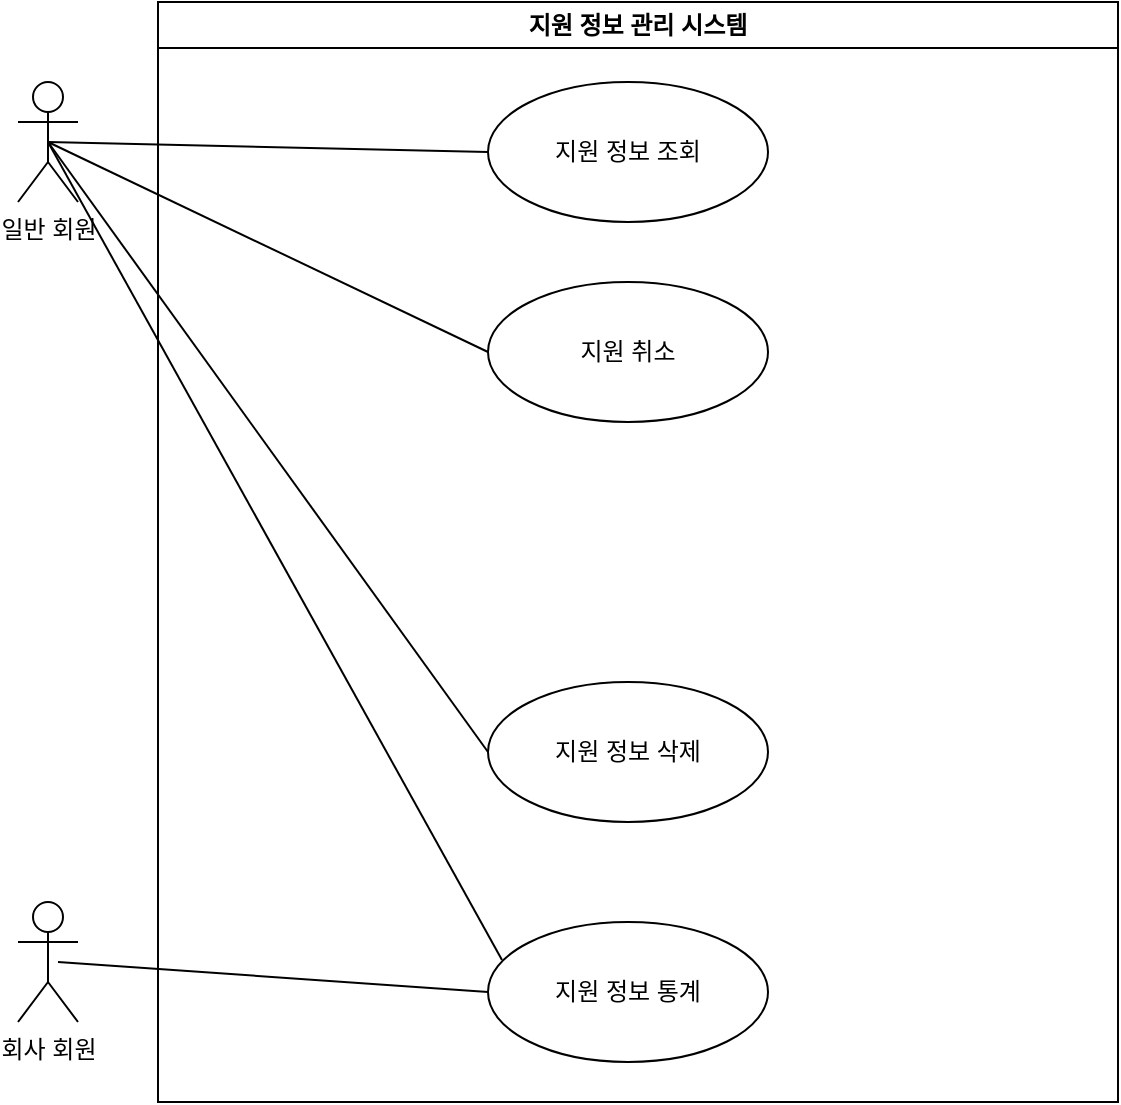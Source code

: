 <mxfile version="21.2.9" type="github">
  <diagram name="페이지-1" id="6HMfdOg1glxMT6PPG5qd">
    <mxGraphModel dx="1434" dy="756" grid="1" gridSize="10" guides="1" tooltips="1" connect="1" arrows="1" fold="1" page="1" pageScale="1" pageWidth="827" pageHeight="1169" math="0" shadow="0">
      <root>
        <object label="" 사용자="" id="0">
          <mxCell />
        </object>
        <mxCell id="1" parent="0" />
        <UserObject label="일반 회원" tooltip="" id="GlG0iQ4OJn0zayJ6-DKC-1">
          <mxCell style="shape=umlActor;verticalLabelPosition=bottom;verticalAlign=top;html=1;outlineConnect=0;fontFamily=Helvetica;direction=east;" parent="1" vertex="1">
            <mxGeometry x="80" y="230" width="30" height="60" as="geometry" />
          </mxCell>
        </UserObject>
        <mxCell id="GlG0iQ4OJn0zayJ6-DKC-5" value="지원 정보 조회&lt;br&gt;" style="ellipse;whiteSpace=wrap;html=1;" parent="1" vertex="1">
          <mxGeometry x="315" y="230" width="140" height="70" as="geometry" />
        </mxCell>
        <mxCell id="GlG0iQ4OJn0zayJ6-DKC-6" value="지원 취소&lt;br&gt;" style="ellipse;whiteSpace=wrap;html=1;" parent="1" vertex="1">
          <mxGeometry x="315" y="330" width="140" height="70" as="geometry" />
        </mxCell>
        <mxCell id="GlG0iQ4OJn0zayJ6-DKC-21" value="" style="endArrow=none;html=1;rounded=0;exitX=0;exitY=0.5;exitDx=0;exitDy=0;entryX=0.5;entryY=0.5;entryDx=0;entryDy=0;entryPerimeter=0;" parent="1" source="GlG0iQ4OJn0zayJ6-DKC-6" target="GlG0iQ4OJn0zayJ6-DKC-1" edge="1">
          <mxGeometry width="50" height="50" relative="1" as="geometry">
            <mxPoint x="310" y="410" as="sourcePoint" />
            <mxPoint x="440" y="480" as="targetPoint" />
            <Array as="points" />
          </mxGeometry>
        </mxCell>
        <mxCell id="GlG0iQ4OJn0zayJ6-DKC-22" value="" style="endArrow=none;html=1;rounded=0;entryX=0;entryY=0.5;entryDx=0;entryDy=0;exitX=0.5;exitY=0.5;exitDx=0;exitDy=0;exitPerimeter=0;" parent="1" source="GlG0iQ4OJn0zayJ6-DKC-1" target="GlG0iQ4OJn0zayJ6-DKC-5" edge="1">
          <mxGeometry width="50" height="50" relative="1" as="geometry">
            <mxPoint x="100" y="260" as="sourcePoint" />
            <mxPoint x="310" y="260" as="targetPoint" />
          </mxGeometry>
        </mxCell>
        <mxCell id="GlG0iQ4OJn0zayJ6-DKC-26" value="지원 정보 삭제&lt;br&gt;" style="ellipse;whiteSpace=wrap;html=1;" parent="1" vertex="1">
          <mxGeometry x="315" y="530" width="140" height="70" as="geometry" />
        </mxCell>
        <mxCell id="GlG0iQ4OJn0zayJ6-DKC-27" value="지원 정보 통계&lt;br&gt;" style="ellipse;whiteSpace=wrap;html=1;" parent="1" vertex="1">
          <mxGeometry x="315" y="650" width="140" height="70" as="geometry" />
        </mxCell>
        <mxCell id="GlG0iQ4OJn0zayJ6-DKC-28" value="" style="endArrow=none;html=1;rounded=0;exitX=0;exitY=0.5;exitDx=0;exitDy=0;entryX=0.5;entryY=0.5;entryDx=0;entryDy=0;entryPerimeter=0;" parent="1" source="GlG0iQ4OJn0zayJ6-DKC-26" target="GlG0iQ4OJn0zayJ6-DKC-1" edge="1">
          <mxGeometry width="50" height="50" relative="1" as="geometry">
            <mxPoint x="310" y="560" as="sourcePoint" />
            <mxPoint x="100" y="260" as="targetPoint" />
          </mxGeometry>
        </mxCell>
        <mxCell id="GlG0iQ4OJn0zayJ6-DKC-29" value="" style="endArrow=none;html=1;rounded=0;exitX=0.05;exitY=0.271;exitDx=0;exitDy=0;entryX=0.5;entryY=0.5;entryDx=0;entryDy=0;entryPerimeter=0;exitPerimeter=0;" parent="1" source="GlG0iQ4OJn0zayJ6-DKC-27" target="GlG0iQ4OJn0zayJ6-DKC-1" edge="1">
          <mxGeometry width="50" height="50" relative="1" as="geometry">
            <mxPoint x="310" y="680" as="sourcePoint" />
            <mxPoint x="100" y="260" as="targetPoint" />
          </mxGeometry>
        </mxCell>
        <mxCell id="rKpkUliW4TN8j6Uz1K4N-11" value="회사 회원&lt;br&gt;" style="shape=umlActor;verticalLabelPosition=bottom;verticalAlign=top;html=1;outlineConnect=0;" parent="1" vertex="1">
          <mxGeometry x="80" y="640" width="30" height="60" as="geometry" />
        </mxCell>
        <mxCell id="rKpkUliW4TN8j6Uz1K4N-12" value="" style="endArrow=none;html=1;rounded=0;entryX=0;entryY=0.5;entryDx=0;entryDy=0;" parent="1" target="GlG0iQ4OJn0zayJ6-DKC-27" edge="1">
          <mxGeometry width="50" height="50" relative="1" as="geometry">
            <mxPoint x="100" y="670" as="sourcePoint" />
            <mxPoint x="150" y="620" as="targetPoint" />
          </mxGeometry>
        </mxCell>
        <mxCell id="f0SLl6jKX0nZ-P5srRs3-1" value="지원 정보 관리 시스템" style="swimlane;whiteSpace=wrap;html=1;" vertex="1" parent="1">
          <mxGeometry x="150" y="190" width="480" height="550" as="geometry" />
        </mxCell>
      </root>
    </mxGraphModel>
  </diagram>
</mxfile>
